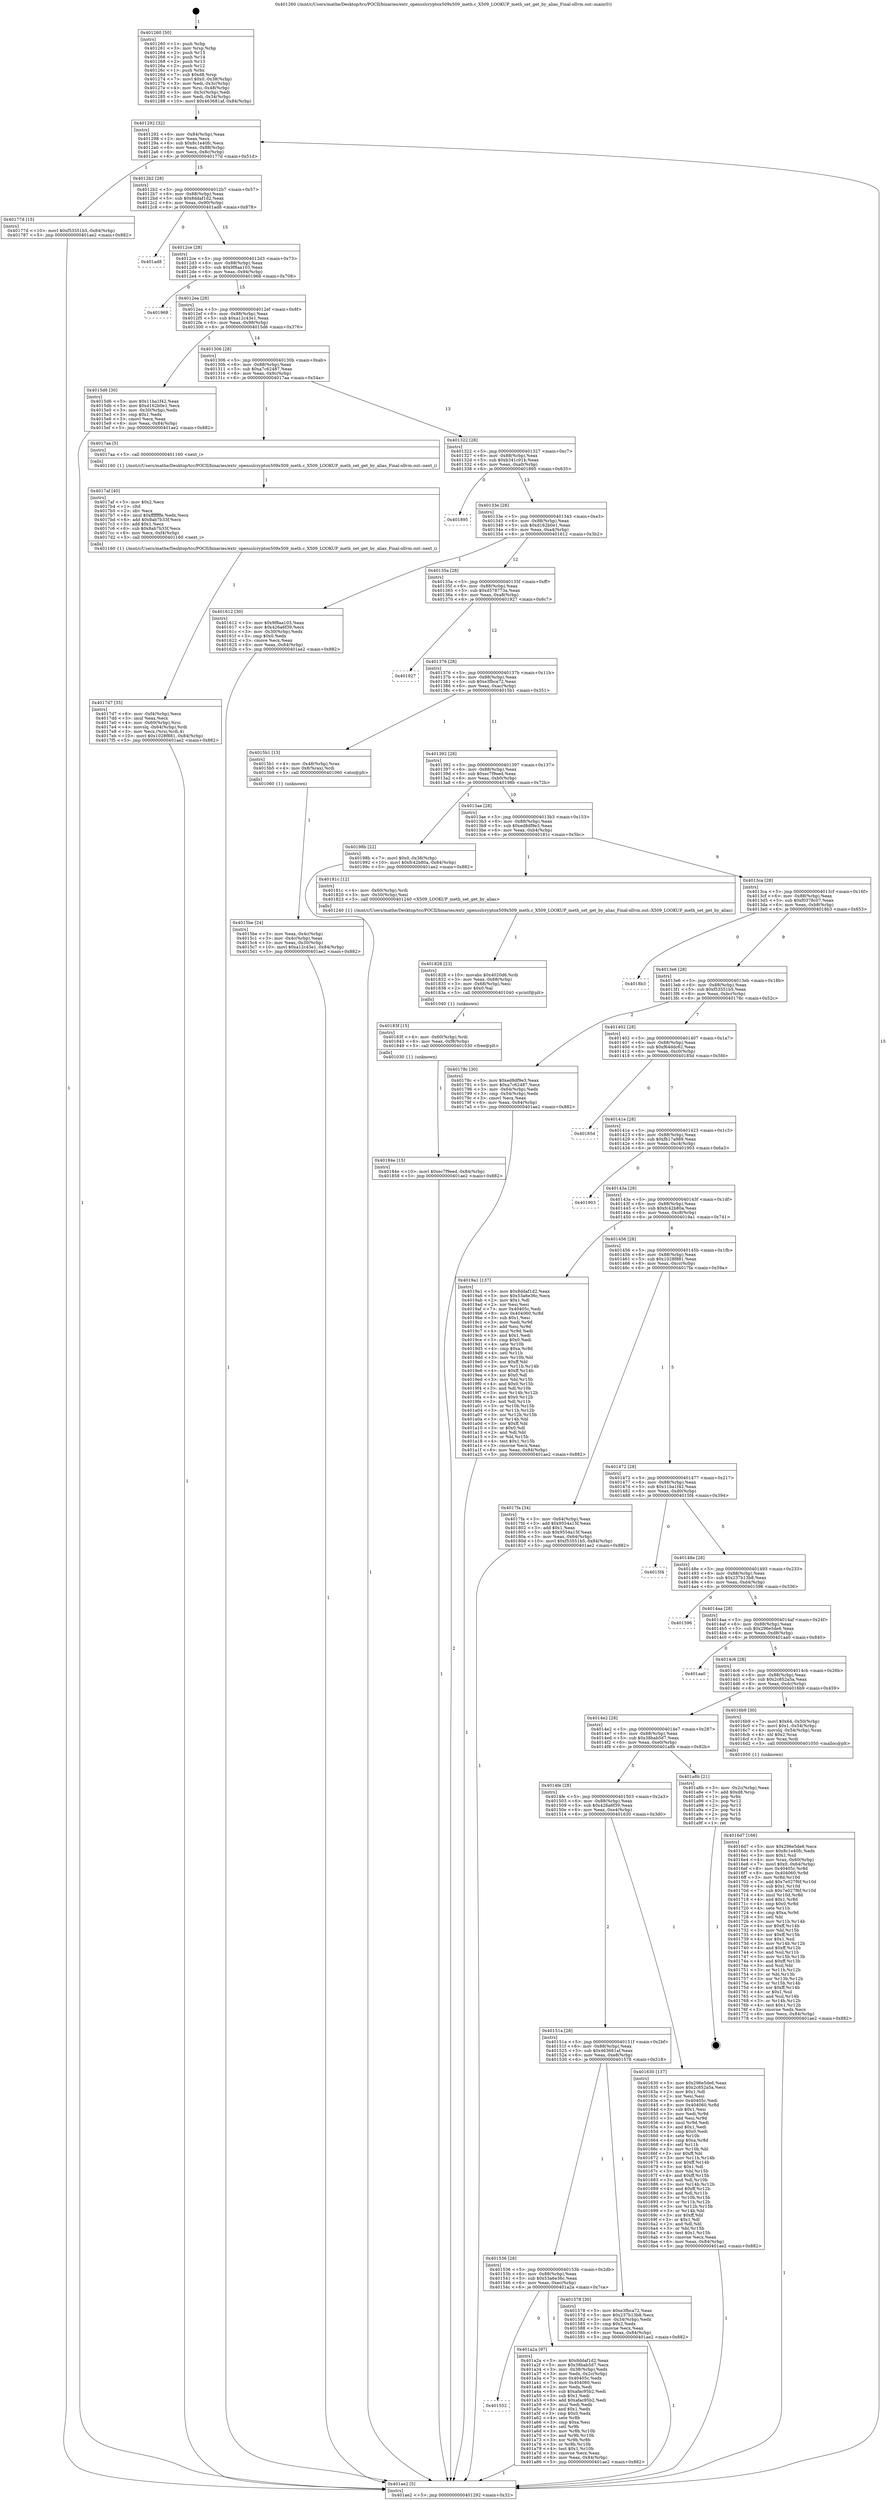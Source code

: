 digraph "0x401260" {
  label = "0x401260 (/mnt/c/Users/mathe/Desktop/tcc/POCII/binaries/extr_opensslcryptox509x509_meth.c_X509_LOOKUP_meth_set_get_by_alias_Final-ollvm.out::main(0))"
  labelloc = "t"
  node[shape=record]

  Entry [label="",width=0.3,height=0.3,shape=circle,fillcolor=black,style=filled]
  "0x401292" [label="{
     0x401292 [32]\l
     | [instrs]\l
     &nbsp;&nbsp;0x401292 \<+6\>: mov -0x84(%rbp),%eax\l
     &nbsp;&nbsp;0x401298 \<+2\>: mov %eax,%ecx\l
     &nbsp;&nbsp;0x40129a \<+6\>: sub $0x8c1e40fc,%ecx\l
     &nbsp;&nbsp;0x4012a0 \<+6\>: mov %eax,-0x88(%rbp)\l
     &nbsp;&nbsp;0x4012a6 \<+6\>: mov %ecx,-0x8c(%rbp)\l
     &nbsp;&nbsp;0x4012ac \<+6\>: je 000000000040177d \<main+0x51d\>\l
  }"]
  "0x40177d" [label="{
     0x40177d [15]\l
     | [instrs]\l
     &nbsp;&nbsp;0x40177d \<+10\>: movl $0xf53551b5,-0x84(%rbp)\l
     &nbsp;&nbsp;0x401787 \<+5\>: jmp 0000000000401ae2 \<main+0x882\>\l
  }"]
  "0x4012b2" [label="{
     0x4012b2 [28]\l
     | [instrs]\l
     &nbsp;&nbsp;0x4012b2 \<+5\>: jmp 00000000004012b7 \<main+0x57\>\l
     &nbsp;&nbsp;0x4012b7 \<+6\>: mov -0x88(%rbp),%eax\l
     &nbsp;&nbsp;0x4012bd \<+5\>: sub $0x8ddaf1d2,%eax\l
     &nbsp;&nbsp;0x4012c2 \<+6\>: mov %eax,-0x90(%rbp)\l
     &nbsp;&nbsp;0x4012c8 \<+6\>: je 0000000000401ad8 \<main+0x878\>\l
  }"]
  Exit [label="",width=0.3,height=0.3,shape=circle,fillcolor=black,style=filled,peripheries=2]
  "0x401ad8" [label="{
     0x401ad8\l
  }", style=dashed]
  "0x4012ce" [label="{
     0x4012ce [28]\l
     | [instrs]\l
     &nbsp;&nbsp;0x4012ce \<+5\>: jmp 00000000004012d3 \<main+0x73\>\l
     &nbsp;&nbsp;0x4012d3 \<+6\>: mov -0x88(%rbp),%eax\l
     &nbsp;&nbsp;0x4012d9 \<+5\>: sub $0x9f8aa103,%eax\l
     &nbsp;&nbsp;0x4012de \<+6\>: mov %eax,-0x94(%rbp)\l
     &nbsp;&nbsp;0x4012e4 \<+6\>: je 0000000000401968 \<main+0x708\>\l
  }"]
  "0x401552" [label="{
     0x401552\l
  }", style=dashed]
  "0x401968" [label="{
     0x401968\l
  }", style=dashed]
  "0x4012ea" [label="{
     0x4012ea [28]\l
     | [instrs]\l
     &nbsp;&nbsp;0x4012ea \<+5\>: jmp 00000000004012ef \<main+0x8f\>\l
     &nbsp;&nbsp;0x4012ef \<+6\>: mov -0x88(%rbp),%eax\l
     &nbsp;&nbsp;0x4012f5 \<+5\>: sub $0xa12c43e1,%eax\l
     &nbsp;&nbsp;0x4012fa \<+6\>: mov %eax,-0x98(%rbp)\l
     &nbsp;&nbsp;0x401300 \<+6\>: je 00000000004015d6 \<main+0x376\>\l
  }"]
  "0x401a2a" [label="{
     0x401a2a [97]\l
     | [instrs]\l
     &nbsp;&nbsp;0x401a2a \<+5\>: mov $0x8ddaf1d2,%eax\l
     &nbsp;&nbsp;0x401a2f \<+5\>: mov $0x38bab5d7,%ecx\l
     &nbsp;&nbsp;0x401a34 \<+3\>: mov -0x38(%rbp),%edx\l
     &nbsp;&nbsp;0x401a37 \<+3\>: mov %edx,-0x2c(%rbp)\l
     &nbsp;&nbsp;0x401a3a \<+7\>: mov 0x40405c,%edx\l
     &nbsp;&nbsp;0x401a41 \<+7\>: mov 0x404060,%esi\l
     &nbsp;&nbsp;0x401a48 \<+2\>: mov %edx,%edi\l
     &nbsp;&nbsp;0x401a4a \<+6\>: sub $0xafac95b2,%edi\l
     &nbsp;&nbsp;0x401a50 \<+3\>: sub $0x1,%edi\l
     &nbsp;&nbsp;0x401a53 \<+6\>: add $0xafac95b2,%edi\l
     &nbsp;&nbsp;0x401a59 \<+3\>: imul %edi,%edx\l
     &nbsp;&nbsp;0x401a5c \<+3\>: and $0x1,%edx\l
     &nbsp;&nbsp;0x401a5f \<+3\>: cmp $0x0,%edx\l
     &nbsp;&nbsp;0x401a62 \<+4\>: sete %r8b\l
     &nbsp;&nbsp;0x401a66 \<+3\>: cmp $0xa,%esi\l
     &nbsp;&nbsp;0x401a69 \<+4\>: setl %r9b\l
     &nbsp;&nbsp;0x401a6d \<+3\>: mov %r8b,%r10b\l
     &nbsp;&nbsp;0x401a70 \<+3\>: and %r9b,%r10b\l
     &nbsp;&nbsp;0x401a73 \<+3\>: xor %r9b,%r8b\l
     &nbsp;&nbsp;0x401a76 \<+3\>: or %r8b,%r10b\l
     &nbsp;&nbsp;0x401a79 \<+4\>: test $0x1,%r10b\l
     &nbsp;&nbsp;0x401a7d \<+3\>: cmovne %ecx,%eax\l
     &nbsp;&nbsp;0x401a80 \<+6\>: mov %eax,-0x84(%rbp)\l
     &nbsp;&nbsp;0x401a86 \<+5\>: jmp 0000000000401ae2 \<main+0x882\>\l
  }"]
  "0x4015d6" [label="{
     0x4015d6 [30]\l
     | [instrs]\l
     &nbsp;&nbsp;0x4015d6 \<+5\>: mov $0x11ba1f42,%eax\l
     &nbsp;&nbsp;0x4015db \<+5\>: mov $0xd162b0e1,%ecx\l
     &nbsp;&nbsp;0x4015e0 \<+3\>: mov -0x30(%rbp),%edx\l
     &nbsp;&nbsp;0x4015e3 \<+3\>: cmp $0x1,%edx\l
     &nbsp;&nbsp;0x4015e6 \<+3\>: cmovl %ecx,%eax\l
     &nbsp;&nbsp;0x4015e9 \<+6\>: mov %eax,-0x84(%rbp)\l
     &nbsp;&nbsp;0x4015ef \<+5\>: jmp 0000000000401ae2 \<main+0x882\>\l
  }"]
  "0x401306" [label="{
     0x401306 [28]\l
     | [instrs]\l
     &nbsp;&nbsp;0x401306 \<+5\>: jmp 000000000040130b \<main+0xab\>\l
     &nbsp;&nbsp;0x40130b \<+6\>: mov -0x88(%rbp),%eax\l
     &nbsp;&nbsp;0x401311 \<+5\>: sub $0xa7c62487,%eax\l
     &nbsp;&nbsp;0x401316 \<+6\>: mov %eax,-0x9c(%rbp)\l
     &nbsp;&nbsp;0x40131c \<+6\>: je 00000000004017aa \<main+0x54a\>\l
  }"]
  "0x40184e" [label="{
     0x40184e [15]\l
     | [instrs]\l
     &nbsp;&nbsp;0x40184e \<+10\>: movl $0xec7f9eed,-0x84(%rbp)\l
     &nbsp;&nbsp;0x401858 \<+5\>: jmp 0000000000401ae2 \<main+0x882\>\l
  }"]
  "0x4017aa" [label="{
     0x4017aa [5]\l
     | [instrs]\l
     &nbsp;&nbsp;0x4017aa \<+5\>: call 0000000000401160 \<next_i\>\l
     | [calls]\l
     &nbsp;&nbsp;0x401160 \{1\} (/mnt/c/Users/mathe/Desktop/tcc/POCII/binaries/extr_opensslcryptox509x509_meth.c_X509_LOOKUP_meth_set_get_by_alias_Final-ollvm.out::next_i)\l
  }"]
  "0x401322" [label="{
     0x401322 [28]\l
     | [instrs]\l
     &nbsp;&nbsp;0x401322 \<+5\>: jmp 0000000000401327 \<main+0xc7\>\l
     &nbsp;&nbsp;0x401327 \<+6\>: mov -0x88(%rbp),%eax\l
     &nbsp;&nbsp;0x40132d \<+5\>: sub $0xb341c91b,%eax\l
     &nbsp;&nbsp;0x401332 \<+6\>: mov %eax,-0xa0(%rbp)\l
     &nbsp;&nbsp;0x401338 \<+6\>: je 0000000000401895 \<main+0x635\>\l
  }"]
  "0x40183f" [label="{
     0x40183f [15]\l
     | [instrs]\l
     &nbsp;&nbsp;0x40183f \<+4\>: mov -0x60(%rbp),%rdi\l
     &nbsp;&nbsp;0x401843 \<+6\>: mov %eax,-0xf8(%rbp)\l
     &nbsp;&nbsp;0x401849 \<+5\>: call 0000000000401030 \<free@plt\>\l
     | [calls]\l
     &nbsp;&nbsp;0x401030 \{1\} (unknown)\l
  }"]
  "0x401895" [label="{
     0x401895\l
  }", style=dashed]
  "0x40133e" [label="{
     0x40133e [28]\l
     | [instrs]\l
     &nbsp;&nbsp;0x40133e \<+5\>: jmp 0000000000401343 \<main+0xe3\>\l
     &nbsp;&nbsp;0x401343 \<+6\>: mov -0x88(%rbp),%eax\l
     &nbsp;&nbsp;0x401349 \<+5\>: sub $0xd162b0e1,%eax\l
     &nbsp;&nbsp;0x40134e \<+6\>: mov %eax,-0xa4(%rbp)\l
     &nbsp;&nbsp;0x401354 \<+6\>: je 0000000000401612 \<main+0x3b2\>\l
  }"]
  "0x401828" [label="{
     0x401828 [23]\l
     | [instrs]\l
     &nbsp;&nbsp;0x401828 \<+10\>: movabs $0x4020d6,%rdi\l
     &nbsp;&nbsp;0x401832 \<+3\>: mov %eax,-0x68(%rbp)\l
     &nbsp;&nbsp;0x401835 \<+3\>: mov -0x68(%rbp),%esi\l
     &nbsp;&nbsp;0x401838 \<+2\>: mov $0x0,%al\l
     &nbsp;&nbsp;0x40183a \<+5\>: call 0000000000401040 \<printf@plt\>\l
     | [calls]\l
     &nbsp;&nbsp;0x401040 \{1\} (unknown)\l
  }"]
  "0x401612" [label="{
     0x401612 [30]\l
     | [instrs]\l
     &nbsp;&nbsp;0x401612 \<+5\>: mov $0x9f8aa103,%eax\l
     &nbsp;&nbsp;0x401617 \<+5\>: mov $0x426a6f39,%ecx\l
     &nbsp;&nbsp;0x40161c \<+3\>: mov -0x30(%rbp),%edx\l
     &nbsp;&nbsp;0x40161f \<+3\>: cmp $0x0,%edx\l
     &nbsp;&nbsp;0x401622 \<+3\>: cmove %ecx,%eax\l
     &nbsp;&nbsp;0x401625 \<+6\>: mov %eax,-0x84(%rbp)\l
     &nbsp;&nbsp;0x40162b \<+5\>: jmp 0000000000401ae2 \<main+0x882\>\l
  }"]
  "0x40135a" [label="{
     0x40135a [28]\l
     | [instrs]\l
     &nbsp;&nbsp;0x40135a \<+5\>: jmp 000000000040135f \<main+0xff\>\l
     &nbsp;&nbsp;0x40135f \<+6\>: mov -0x88(%rbp),%eax\l
     &nbsp;&nbsp;0x401365 \<+5\>: sub $0xd578773a,%eax\l
     &nbsp;&nbsp;0x40136a \<+6\>: mov %eax,-0xa8(%rbp)\l
     &nbsp;&nbsp;0x401370 \<+6\>: je 0000000000401927 \<main+0x6c7\>\l
  }"]
  "0x4017d7" [label="{
     0x4017d7 [35]\l
     | [instrs]\l
     &nbsp;&nbsp;0x4017d7 \<+6\>: mov -0xf4(%rbp),%ecx\l
     &nbsp;&nbsp;0x4017dd \<+3\>: imul %eax,%ecx\l
     &nbsp;&nbsp;0x4017e0 \<+4\>: mov -0x60(%rbp),%rsi\l
     &nbsp;&nbsp;0x4017e4 \<+4\>: movslq -0x64(%rbp),%rdi\l
     &nbsp;&nbsp;0x4017e8 \<+3\>: mov %ecx,(%rsi,%rdi,4)\l
     &nbsp;&nbsp;0x4017eb \<+10\>: movl $0x1028f881,-0x84(%rbp)\l
     &nbsp;&nbsp;0x4017f5 \<+5\>: jmp 0000000000401ae2 \<main+0x882\>\l
  }"]
  "0x401927" [label="{
     0x401927\l
  }", style=dashed]
  "0x401376" [label="{
     0x401376 [28]\l
     | [instrs]\l
     &nbsp;&nbsp;0x401376 \<+5\>: jmp 000000000040137b \<main+0x11b\>\l
     &nbsp;&nbsp;0x40137b \<+6\>: mov -0x88(%rbp),%eax\l
     &nbsp;&nbsp;0x401381 \<+5\>: sub $0xe3fbca72,%eax\l
     &nbsp;&nbsp;0x401386 \<+6\>: mov %eax,-0xac(%rbp)\l
     &nbsp;&nbsp;0x40138c \<+6\>: je 00000000004015b1 \<main+0x351\>\l
  }"]
  "0x4017af" [label="{
     0x4017af [40]\l
     | [instrs]\l
     &nbsp;&nbsp;0x4017af \<+5\>: mov $0x2,%ecx\l
     &nbsp;&nbsp;0x4017b4 \<+1\>: cltd\l
     &nbsp;&nbsp;0x4017b5 \<+2\>: idiv %ecx\l
     &nbsp;&nbsp;0x4017b7 \<+6\>: imul $0xfffffffe,%edx,%ecx\l
     &nbsp;&nbsp;0x4017bd \<+6\>: add $0x8ab7b33f,%ecx\l
     &nbsp;&nbsp;0x4017c3 \<+3\>: add $0x1,%ecx\l
     &nbsp;&nbsp;0x4017c6 \<+6\>: sub $0x8ab7b33f,%ecx\l
     &nbsp;&nbsp;0x4017cc \<+6\>: mov %ecx,-0xf4(%rbp)\l
     &nbsp;&nbsp;0x4017d2 \<+5\>: call 0000000000401160 \<next_i\>\l
     | [calls]\l
     &nbsp;&nbsp;0x401160 \{1\} (/mnt/c/Users/mathe/Desktop/tcc/POCII/binaries/extr_opensslcryptox509x509_meth.c_X509_LOOKUP_meth_set_get_by_alias_Final-ollvm.out::next_i)\l
  }"]
  "0x4015b1" [label="{
     0x4015b1 [13]\l
     | [instrs]\l
     &nbsp;&nbsp;0x4015b1 \<+4\>: mov -0x48(%rbp),%rax\l
     &nbsp;&nbsp;0x4015b5 \<+4\>: mov 0x8(%rax),%rdi\l
     &nbsp;&nbsp;0x4015b9 \<+5\>: call 0000000000401060 \<atoi@plt\>\l
     | [calls]\l
     &nbsp;&nbsp;0x401060 \{1\} (unknown)\l
  }"]
  "0x401392" [label="{
     0x401392 [28]\l
     | [instrs]\l
     &nbsp;&nbsp;0x401392 \<+5\>: jmp 0000000000401397 \<main+0x137\>\l
     &nbsp;&nbsp;0x401397 \<+6\>: mov -0x88(%rbp),%eax\l
     &nbsp;&nbsp;0x40139d \<+5\>: sub $0xec7f9eed,%eax\l
     &nbsp;&nbsp;0x4013a2 \<+6\>: mov %eax,-0xb0(%rbp)\l
     &nbsp;&nbsp;0x4013a8 \<+6\>: je 000000000040198b \<main+0x72b\>\l
  }"]
  "0x4016d7" [label="{
     0x4016d7 [166]\l
     | [instrs]\l
     &nbsp;&nbsp;0x4016d7 \<+5\>: mov $0x296e5de6,%ecx\l
     &nbsp;&nbsp;0x4016dc \<+5\>: mov $0x8c1e40fc,%edx\l
     &nbsp;&nbsp;0x4016e1 \<+3\>: mov $0x1,%sil\l
     &nbsp;&nbsp;0x4016e4 \<+4\>: mov %rax,-0x60(%rbp)\l
     &nbsp;&nbsp;0x4016e8 \<+7\>: movl $0x0,-0x64(%rbp)\l
     &nbsp;&nbsp;0x4016ef \<+8\>: mov 0x40405c,%r8d\l
     &nbsp;&nbsp;0x4016f7 \<+8\>: mov 0x404060,%r9d\l
     &nbsp;&nbsp;0x4016ff \<+3\>: mov %r8d,%r10d\l
     &nbsp;&nbsp;0x401702 \<+7\>: add $0x7e027f6f,%r10d\l
     &nbsp;&nbsp;0x401709 \<+4\>: sub $0x1,%r10d\l
     &nbsp;&nbsp;0x40170d \<+7\>: sub $0x7e027f6f,%r10d\l
     &nbsp;&nbsp;0x401714 \<+4\>: imul %r10d,%r8d\l
     &nbsp;&nbsp;0x401718 \<+4\>: and $0x1,%r8d\l
     &nbsp;&nbsp;0x40171c \<+4\>: cmp $0x0,%r8d\l
     &nbsp;&nbsp;0x401720 \<+4\>: sete %r11b\l
     &nbsp;&nbsp;0x401724 \<+4\>: cmp $0xa,%r9d\l
     &nbsp;&nbsp;0x401728 \<+3\>: setl %bl\l
     &nbsp;&nbsp;0x40172b \<+3\>: mov %r11b,%r14b\l
     &nbsp;&nbsp;0x40172e \<+4\>: xor $0xff,%r14b\l
     &nbsp;&nbsp;0x401732 \<+3\>: mov %bl,%r15b\l
     &nbsp;&nbsp;0x401735 \<+4\>: xor $0xff,%r15b\l
     &nbsp;&nbsp;0x401739 \<+4\>: xor $0x1,%sil\l
     &nbsp;&nbsp;0x40173d \<+3\>: mov %r14b,%r12b\l
     &nbsp;&nbsp;0x401740 \<+4\>: and $0xff,%r12b\l
     &nbsp;&nbsp;0x401744 \<+3\>: and %sil,%r11b\l
     &nbsp;&nbsp;0x401747 \<+3\>: mov %r15b,%r13b\l
     &nbsp;&nbsp;0x40174a \<+4\>: and $0xff,%r13b\l
     &nbsp;&nbsp;0x40174e \<+3\>: and %sil,%bl\l
     &nbsp;&nbsp;0x401751 \<+3\>: or %r11b,%r12b\l
     &nbsp;&nbsp;0x401754 \<+3\>: or %bl,%r13b\l
     &nbsp;&nbsp;0x401757 \<+3\>: xor %r13b,%r12b\l
     &nbsp;&nbsp;0x40175a \<+3\>: or %r15b,%r14b\l
     &nbsp;&nbsp;0x40175d \<+4\>: xor $0xff,%r14b\l
     &nbsp;&nbsp;0x401761 \<+4\>: or $0x1,%sil\l
     &nbsp;&nbsp;0x401765 \<+3\>: and %sil,%r14b\l
     &nbsp;&nbsp;0x401768 \<+3\>: or %r14b,%r12b\l
     &nbsp;&nbsp;0x40176b \<+4\>: test $0x1,%r12b\l
     &nbsp;&nbsp;0x40176f \<+3\>: cmovne %edx,%ecx\l
     &nbsp;&nbsp;0x401772 \<+6\>: mov %ecx,-0x84(%rbp)\l
     &nbsp;&nbsp;0x401778 \<+5\>: jmp 0000000000401ae2 \<main+0x882\>\l
  }"]
  "0x40198b" [label="{
     0x40198b [22]\l
     | [instrs]\l
     &nbsp;&nbsp;0x40198b \<+7\>: movl $0x0,-0x38(%rbp)\l
     &nbsp;&nbsp;0x401992 \<+10\>: movl $0xfc42b80a,-0x84(%rbp)\l
     &nbsp;&nbsp;0x40199c \<+5\>: jmp 0000000000401ae2 \<main+0x882\>\l
  }"]
  "0x4013ae" [label="{
     0x4013ae [28]\l
     | [instrs]\l
     &nbsp;&nbsp;0x4013ae \<+5\>: jmp 00000000004013b3 \<main+0x153\>\l
     &nbsp;&nbsp;0x4013b3 \<+6\>: mov -0x88(%rbp),%eax\l
     &nbsp;&nbsp;0x4013b9 \<+5\>: sub $0xed8df9e3,%eax\l
     &nbsp;&nbsp;0x4013be \<+6\>: mov %eax,-0xb4(%rbp)\l
     &nbsp;&nbsp;0x4013c4 \<+6\>: je 000000000040181c \<main+0x5bc\>\l
  }"]
  "0x4015be" [label="{
     0x4015be [24]\l
     | [instrs]\l
     &nbsp;&nbsp;0x4015be \<+3\>: mov %eax,-0x4c(%rbp)\l
     &nbsp;&nbsp;0x4015c1 \<+3\>: mov -0x4c(%rbp),%eax\l
     &nbsp;&nbsp;0x4015c4 \<+3\>: mov %eax,-0x30(%rbp)\l
     &nbsp;&nbsp;0x4015c7 \<+10\>: movl $0xa12c43e1,-0x84(%rbp)\l
     &nbsp;&nbsp;0x4015d1 \<+5\>: jmp 0000000000401ae2 \<main+0x882\>\l
  }"]
  "0x40181c" [label="{
     0x40181c [12]\l
     | [instrs]\l
     &nbsp;&nbsp;0x40181c \<+4\>: mov -0x60(%rbp),%rdi\l
     &nbsp;&nbsp;0x401820 \<+3\>: mov -0x50(%rbp),%esi\l
     &nbsp;&nbsp;0x401823 \<+5\>: call 0000000000401240 \<X509_LOOKUP_meth_set_get_by_alias\>\l
     | [calls]\l
     &nbsp;&nbsp;0x401240 \{1\} (/mnt/c/Users/mathe/Desktop/tcc/POCII/binaries/extr_opensslcryptox509x509_meth.c_X509_LOOKUP_meth_set_get_by_alias_Final-ollvm.out::X509_LOOKUP_meth_set_get_by_alias)\l
  }"]
  "0x4013ca" [label="{
     0x4013ca [28]\l
     | [instrs]\l
     &nbsp;&nbsp;0x4013ca \<+5\>: jmp 00000000004013cf \<main+0x16f\>\l
     &nbsp;&nbsp;0x4013cf \<+6\>: mov -0x88(%rbp),%eax\l
     &nbsp;&nbsp;0x4013d5 \<+5\>: sub $0xf0378c07,%eax\l
     &nbsp;&nbsp;0x4013da \<+6\>: mov %eax,-0xb8(%rbp)\l
     &nbsp;&nbsp;0x4013e0 \<+6\>: je 00000000004018b3 \<main+0x653\>\l
  }"]
  "0x401260" [label="{
     0x401260 [50]\l
     | [instrs]\l
     &nbsp;&nbsp;0x401260 \<+1\>: push %rbp\l
     &nbsp;&nbsp;0x401261 \<+3\>: mov %rsp,%rbp\l
     &nbsp;&nbsp;0x401264 \<+2\>: push %r15\l
     &nbsp;&nbsp;0x401266 \<+2\>: push %r14\l
     &nbsp;&nbsp;0x401268 \<+2\>: push %r13\l
     &nbsp;&nbsp;0x40126a \<+2\>: push %r12\l
     &nbsp;&nbsp;0x40126c \<+1\>: push %rbx\l
     &nbsp;&nbsp;0x40126d \<+7\>: sub $0xd8,%rsp\l
     &nbsp;&nbsp;0x401274 \<+7\>: movl $0x0,-0x38(%rbp)\l
     &nbsp;&nbsp;0x40127b \<+3\>: mov %edi,-0x3c(%rbp)\l
     &nbsp;&nbsp;0x40127e \<+4\>: mov %rsi,-0x48(%rbp)\l
     &nbsp;&nbsp;0x401282 \<+3\>: mov -0x3c(%rbp),%edi\l
     &nbsp;&nbsp;0x401285 \<+3\>: mov %edi,-0x34(%rbp)\l
     &nbsp;&nbsp;0x401288 \<+10\>: movl $0x463681af,-0x84(%rbp)\l
  }"]
  "0x4018b3" [label="{
     0x4018b3\l
  }", style=dashed]
  "0x4013e6" [label="{
     0x4013e6 [28]\l
     | [instrs]\l
     &nbsp;&nbsp;0x4013e6 \<+5\>: jmp 00000000004013eb \<main+0x18b\>\l
     &nbsp;&nbsp;0x4013eb \<+6\>: mov -0x88(%rbp),%eax\l
     &nbsp;&nbsp;0x4013f1 \<+5\>: sub $0xf53551b5,%eax\l
     &nbsp;&nbsp;0x4013f6 \<+6\>: mov %eax,-0xbc(%rbp)\l
     &nbsp;&nbsp;0x4013fc \<+6\>: je 000000000040178c \<main+0x52c\>\l
  }"]
  "0x401ae2" [label="{
     0x401ae2 [5]\l
     | [instrs]\l
     &nbsp;&nbsp;0x401ae2 \<+5\>: jmp 0000000000401292 \<main+0x32\>\l
  }"]
  "0x40178c" [label="{
     0x40178c [30]\l
     | [instrs]\l
     &nbsp;&nbsp;0x40178c \<+5\>: mov $0xed8df9e3,%eax\l
     &nbsp;&nbsp;0x401791 \<+5\>: mov $0xa7c62487,%ecx\l
     &nbsp;&nbsp;0x401796 \<+3\>: mov -0x64(%rbp),%edx\l
     &nbsp;&nbsp;0x401799 \<+3\>: cmp -0x54(%rbp),%edx\l
     &nbsp;&nbsp;0x40179c \<+3\>: cmovl %ecx,%eax\l
     &nbsp;&nbsp;0x40179f \<+6\>: mov %eax,-0x84(%rbp)\l
     &nbsp;&nbsp;0x4017a5 \<+5\>: jmp 0000000000401ae2 \<main+0x882\>\l
  }"]
  "0x401402" [label="{
     0x401402 [28]\l
     | [instrs]\l
     &nbsp;&nbsp;0x401402 \<+5\>: jmp 0000000000401407 \<main+0x1a7\>\l
     &nbsp;&nbsp;0x401407 \<+6\>: mov -0x88(%rbp),%eax\l
     &nbsp;&nbsp;0x40140d \<+5\>: sub $0xf64ddc62,%eax\l
     &nbsp;&nbsp;0x401412 \<+6\>: mov %eax,-0xc0(%rbp)\l
     &nbsp;&nbsp;0x401418 \<+6\>: je 000000000040185d \<main+0x5fd\>\l
  }"]
  "0x401536" [label="{
     0x401536 [28]\l
     | [instrs]\l
     &nbsp;&nbsp;0x401536 \<+5\>: jmp 000000000040153b \<main+0x2db\>\l
     &nbsp;&nbsp;0x40153b \<+6\>: mov -0x88(%rbp),%eax\l
     &nbsp;&nbsp;0x401541 \<+5\>: sub $0x53a6e36c,%eax\l
     &nbsp;&nbsp;0x401546 \<+6\>: mov %eax,-0xec(%rbp)\l
     &nbsp;&nbsp;0x40154c \<+6\>: je 0000000000401a2a \<main+0x7ca\>\l
  }"]
  "0x40185d" [label="{
     0x40185d\l
  }", style=dashed]
  "0x40141e" [label="{
     0x40141e [28]\l
     | [instrs]\l
     &nbsp;&nbsp;0x40141e \<+5\>: jmp 0000000000401423 \<main+0x1c3\>\l
     &nbsp;&nbsp;0x401423 \<+6\>: mov -0x88(%rbp),%eax\l
     &nbsp;&nbsp;0x401429 \<+5\>: sub $0xfb17a989,%eax\l
     &nbsp;&nbsp;0x40142e \<+6\>: mov %eax,-0xc4(%rbp)\l
     &nbsp;&nbsp;0x401434 \<+6\>: je 0000000000401903 \<main+0x6a3\>\l
  }"]
  "0x401578" [label="{
     0x401578 [30]\l
     | [instrs]\l
     &nbsp;&nbsp;0x401578 \<+5\>: mov $0xe3fbca72,%eax\l
     &nbsp;&nbsp;0x40157d \<+5\>: mov $0x237b13b8,%ecx\l
     &nbsp;&nbsp;0x401582 \<+3\>: mov -0x34(%rbp),%edx\l
     &nbsp;&nbsp;0x401585 \<+3\>: cmp $0x2,%edx\l
     &nbsp;&nbsp;0x401588 \<+3\>: cmovne %ecx,%eax\l
     &nbsp;&nbsp;0x40158b \<+6\>: mov %eax,-0x84(%rbp)\l
     &nbsp;&nbsp;0x401591 \<+5\>: jmp 0000000000401ae2 \<main+0x882\>\l
  }"]
  "0x401903" [label="{
     0x401903\l
  }", style=dashed]
  "0x40143a" [label="{
     0x40143a [28]\l
     | [instrs]\l
     &nbsp;&nbsp;0x40143a \<+5\>: jmp 000000000040143f \<main+0x1df\>\l
     &nbsp;&nbsp;0x40143f \<+6\>: mov -0x88(%rbp),%eax\l
     &nbsp;&nbsp;0x401445 \<+5\>: sub $0xfc42b80a,%eax\l
     &nbsp;&nbsp;0x40144a \<+6\>: mov %eax,-0xc8(%rbp)\l
     &nbsp;&nbsp;0x401450 \<+6\>: je 00000000004019a1 \<main+0x741\>\l
  }"]
  "0x40151a" [label="{
     0x40151a [28]\l
     | [instrs]\l
     &nbsp;&nbsp;0x40151a \<+5\>: jmp 000000000040151f \<main+0x2bf\>\l
     &nbsp;&nbsp;0x40151f \<+6\>: mov -0x88(%rbp),%eax\l
     &nbsp;&nbsp;0x401525 \<+5\>: sub $0x463681af,%eax\l
     &nbsp;&nbsp;0x40152a \<+6\>: mov %eax,-0xe8(%rbp)\l
     &nbsp;&nbsp;0x401530 \<+6\>: je 0000000000401578 \<main+0x318\>\l
  }"]
  "0x4019a1" [label="{
     0x4019a1 [137]\l
     | [instrs]\l
     &nbsp;&nbsp;0x4019a1 \<+5\>: mov $0x8ddaf1d2,%eax\l
     &nbsp;&nbsp;0x4019a6 \<+5\>: mov $0x53a6e36c,%ecx\l
     &nbsp;&nbsp;0x4019ab \<+2\>: mov $0x1,%dl\l
     &nbsp;&nbsp;0x4019ad \<+2\>: xor %esi,%esi\l
     &nbsp;&nbsp;0x4019af \<+7\>: mov 0x40405c,%edi\l
     &nbsp;&nbsp;0x4019b6 \<+8\>: mov 0x404060,%r8d\l
     &nbsp;&nbsp;0x4019be \<+3\>: sub $0x1,%esi\l
     &nbsp;&nbsp;0x4019c1 \<+3\>: mov %edi,%r9d\l
     &nbsp;&nbsp;0x4019c4 \<+3\>: add %esi,%r9d\l
     &nbsp;&nbsp;0x4019c7 \<+4\>: imul %r9d,%edi\l
     &nbsp;&nbsp;0x4019cb \<+3\>: and $0x1,%edi\l
     &nbsp;&nbsp;0x4019ce \<+3\>: cmp $0x0,%edi\l
     &nbsp;&nbsp;0x4019d1 \<+4\>: sete %r10b\l
     &nbsp;&nbsp;0x4019d5 \<+4\>: cmp $0xa,%r8d\l
     &nbsp;&nbsp;0x4019d9 \<+4\>: setl %r11b\l
     &nbsp;&nbsp;0x4019dd \<+3\>: mov %r10b,%bl\l
     &nbsp;&nbsp;0x4019e0 \<+3\>: xor $0xff,%bl\l
     &nbsp;&nbsp;0x4019e3 \<+3\>: mov %r11b,%r14b\l
     &nbsp;&nbsp;0x4019e6 \<+4\>: xor $0xff,%r14b\l
     &nbsp;&nbsp;0x4019ea \<+3\>: xor $0x0,%dl\l
     &nbsp;&nbsp;0x4019ed \<+3\>: mov %bl,%r15b\l
     &nbsp;&nbsp;0x4019f0 \<+4\>: and $0x0,%r15b\l
     &nbsp;&nbsp;0x4019f4 \<+3\>: and %dl,%r10b\l
     &nbsp;&nbsp;0x4019f7 \<+3\>: mov %r14b,%r12b\l
     &nbsp;&nbsp;0x4019fa \<+4\>: and $0x0,%r12b\l
     &nbsp;&nbsp;0x4019fe \<+3\>: and %dl,%r11b\l
     &nbsp;&nbsp;0x401a01 \<+3\>: or %r10b,%r15b\l
     &nbsp;&nbsp;0x401a04 \<+3\>: or %r11b,%r12b\l
     &nbsp;&nbsp;0x401a07 \<+3\>: xor %r12b,%r15b\l
     &nbsp;&nbsp;0x401a0a \<+3\>: or %r14b,%bl\l
     &nbsp;&nbsp;0x401a0d \<+3\>: xor $0xff,%bl\l
     &nbsp;&nbsp;0x401a10 \<+3\>: or $0x0,%dl\l
     &nbsp;&nbsp;0x401a13 \<+2\>: and %dl,%bl\l
     &nbsp;&nbsp;0x401a15 \<+3\>: or %bl,%r15b\l
     &nbsp;&nbsp;0x401a18 \<+4\>: test $0x1,%r15b\l
     &nbsp;&nbsp;0x401a1c \<+3\>: cmovne %ecx,%eax\l
     &nbsp;&nbsp;0x401a1f \<+6\>: mov %eax,-0x84(%rbp)\l
     &nbsp;&nbsp;0x401a25 \<+5\>: jmp 0000000000401ae2 \<main+0x882\>\l
  }"]
  "0x401456" [label="{
     0x401456 [28]\l
     | [instrs]\l
     &nbsp;&nbsp;0x401456 \<+5\>: jmp 000000000040145b \<main+0x1fb\>\l
     &nbsp;&nbsp;0x40145b \<+6\>: mov -0x88(%rbp),%eax\l
     &nbsp;&nbsp;0x401461 \<+5\>: sub $0x1028f881,%eax\l
     &nbsp;&nbsp;0x401466 \<+6\>: mov %eax,-0xcc(%rbp)\l
     &nbsp;&nbsp;0x40146c \<+6\>: je 00000000004017fa \<main+0x59a\>\l
  }"]
  "0x401630" [label="{
     0x401630 [137]\l
     | [instrs]\l
     &nbsp;&nbsp;0x401630 \<+5\>: mov $0x296e5de6,%eax\l
     &nbsp;&nbsp;0x401635 \<+5\>: mov $0x2c852a5a,%ecx\l
     &nbsp;&nbsp;0x40163a \<+2\>: mov $0x1,%dl\l
     &nbsp;&nbsp;0x40163c \<+2\>: xor %esi,%esi\l
     &nbsp;&nbsp;0x40163e \<+7\>: mov 0x40405c,%edi\l
     &nbsp;&nbsp;0x401645 \<+8\>: mov 0x404060,%r8d\l
     &nbsp;&nbsp;0x40164d \<+3\>: sub $0x1,%esi\l
     &nbsp;&nbsp;0x401650 \<+3\>: mov %edi,%r9d\l
     &nbsp;&nbsp;0x401653 \<+3\>: add %esi,%r9d\l
     &nbsp;&nbsp;0x401656 \<+4\>: imul %r9d,%edi\l
     &nbsp;&nbsp;0x40165a \<+3\>: and $0x1,%edi\l
     &nbsp;&nbsp;0x40165d \<+3\>: cmp $0x0,%edi\l
     &nbsp;&nbsp;0x401660 \<+4\>: sete %r10b\l
     &nbsp;&nbsp;0x401664 \<+4\>: cmp $0xa,%r8d\l
     &nbsp;&nbsp;0x401668 \<+4\>: setl %r11b\l
     &nbsp;&nbsp;0x40166c \<+3\>: mov %r10b,%bl\l
     &nbsp;&nbsp;0x40166f \<+3\>: xor $0xff,%bl\l
     &nbsp;&nbsp;0x401672 \<+3\>: mov %r11b,%r14b\l
     &nbsp;&nbsp;0x401675 \<+4\>: xor $0xff,%r14b\l
     &nbsp;&nbsp;0x401679 \<+3\>: xor $0x1,%dl\l
     &nbsp;&nbsp;0x40167c \<+3\>: mov %bl,%r15b\l
     &nbsp;&nbsp;0x40167f \<+4\>: and $0xff,%r15b\l
     &nbsp;&nbsp;0x401683 \<+3\>: and %dl,%r10b\l
     &nbsp;&nbsp;0x401686 \<+3\>: mov %r14b,%r12b\l
     &nbsp;&nbsp;0x401689 \<+4\>: and $0xff,%r12b\l
     &nbsp;&nbsp;0x40168d \<+3\>: and %dl,%r11b\l
     &nbsp;&nbsp;0x401690 \<+3\>: or %r10b,%r15b\l
     &nbsp;&nbsp;0x401693 \<+3\>: or %r11b,%r12b\l
     &nbsp;&nbsp;0x401696 \<+3\>: xor %r12b,%r15b\l
     &nbsp;&nbsp;0x401699 \<+3\>: or %r14b,%bl\l
     &nbsp;&nbsp;0x40169c \<+3\>: xor $0xff,%bl\l
     &nbsp;&nbsp;0x40169f \<+3\>: or $0x1,%dl\l
     &nbsp;&nbsp;0x4016a2 \<+2\>: and %dl,%bl\l
     &nbsp;&nbsp;0x4016a4 \<+3\>: or %bl,%r15b\l
     &nbsp;&nbsp;0x4016a7 \<+4\>: test $0x1,%r15b\l
     &nbsp;&nbsp;0x4016ab \<+3\>: cmovne %ecx,%eax\l
     &nbsp;&nbsp;0x4016ae \<+6\>: mov %eax,-0x84(%rbp)\l
     &nbsp;&nbsp;0x4016b4 \<+5\>: jmp 0000000000401ae2 \<main+0x882\>\l
  }"]
  "0x4017fa" [label="{
     0x4017fa [34]\l
     | [instrs]\l
     &nbsp;&nbsp;0x4017fa \<+3\>: mov -0x64(%rbp),%eax\l
     &nbsp;&nbsp;0x4017fd \<+5\>: add $0x9554a15f,%eax\l
     &nbsp;&nbsp;0x401802 \<+3\>: add $0x1,%eax\l
     &nbsp;&nbsp;0x401805 \<+5\>: sub $0x9554a15f,%eax\l
     &nbsp;&nbsp;0x40180a \<+3\>: mov %eax,-0x64(%rbp)\l
     &nbsp;&nbsp;0x40180d \<+10\>: movl $0xf53551b5,-0x84(%rbp)\l
     &nbsp;&nbsp;0x401817 \<+5\>: jmp 0000000000401ae2 \<main+0x882\>\l
  }"]
  "0x401472" [label="{
     0x401472 [28]\l
     | [instrs]\l
     &nbsp;&nbsp;0x401472 \<+5\>: jmp 0000000000401477 \<main+0x217\>\l
     &nbsp;&nbsp;0x401477 \<+6\>: mov -0x88(%rbp),%eax\l
     &nbsp;&nbsp;0x40147d \<+5\>: sub $0x11ba1f42,%eax\l
     &nbsp;&nbsp;0x401482 \<+6\>: mov %eax,-0xd0(%rbp)\l
     &nbsp;&nbsp;0x401488 \<+6\>: je 00000000004015f4 \<main+0x394\>\l
  }"]
  "0x4014fe" [label="{
     0x4014fe [28]\l
     | [instrs]\l
     &nbsp;&nbsp;0x4014fe \<+5\>: jmp 0000000000401503 \<main+0x2a3\>\l
     &nbsp;&nbsp;0x401503 \<+6\>: mov -0x88(%rbp),%eax\l
     &nbsp;&nbsp;0x401509 \<+5\>: sub $0x426a6f39,%eax\l
     &nbsp;&nbsp;0x40150e \<+6\>: mov %eax,-0xe4(%rbp)\l
     &nbsp;&nbsp;0x401514 \<+6\>: je 0000000000401630 \<main+0x3d0\>\l
  }"]
  "0x4015f4" [label="{
     0x4015f4\l
  }", style=dashed]
  "0x40148e" [label="{
     0x40148e [28]\l
     | [instrs]\l
     &nbsp;&nbsp;0x40148e \<+5\>: jmp 0000000000401493 \<main+0x233\>\l
     &nbsp;&nbsp;0x401493 \<+6\>: mov -0x88(%rbp),%eax\l
     &nbsp;&nbsp;0x401499 \<+5\>: sub $0x237b13b8,%eax\l
     &nbsp;&nbsp;0x40149e \<+6\>: mov %eax,-0xd4(%rbp)\l
     &nbsp;&nbsp;0x4014a4 \<+6\>: je 0000000000401596 \<main+0x336\>\l
  }"]
  "0x401a8b" [label="{
     0x401a8b [21]\l
     | [instrs]\l
     &nbsp;&nbsp;0x401a8b \<+3\>: mov -0x2c(%rbp),%eax\l
     &nbsp;&nbsp;0x401a8e \<+7\>: add $0xd8,%rsp\l
     &nbsp;&nbsp;0x401a95 \<+1\>: pop %rbx\l
     &nbsp;&nbsp;0x401a96 \<+2\>: pop %r12\l
     &nbsp;&nbsp;0x401a98 \<+2\>: pop %r13\l
     &nbsp;&nbsp;0x401a9a \<+2\>: pop %r14\l
     &nbsp;&nbsp;0x401a9c \<+2\>: pop %r15\l
     &nbsp;&nbsp;0x401a9e \<+1\>: pop %rbp\l
     &nbsp;&nbsp;0x401a9f \<+1\>: ret\l
  }"]
  "0x401596" [label="{
     0x401596\l
  }", style=dashed]
  "0x4014aa" [label="{
     0x4014aa [28]\l
     | [instrs]\l
     &nbsp;&nbsp;0x4014aa \<+5\>: jmp 00000000004014af \<main+0x24f\>\l
     &nbsp;&nbsp;0x4014af \<+6\>: mov -0x88(%rbp),%eax\l
     &nbsp;&nbsp;0x4014b5 \<+5\>: sub $0x296e5de6,%eax\l
     &nbsp;&nbsp;0x4014ba \<+6\>: mov %eax,-0xd8(%rbp)\l
     &nbsp;&nbsp;0x4014c0 \<+6\>: je 0000000000401aa0 \<main+0x840\>\l
  }"]
  "0x4014e2" [label="{
     0x4014e2 [28]\l
     | [instrs]\l
     &nbsp;&nbsp;0x4014e2 \<+5\>: jmp 00000000004014e7 \<main+0x287\>\l
     &nbsp;&nbsp;0x4014e7 \<+6\>: mov -0x88(%rbp),%eax\l
     &nbsp;&nbsp;0x4014ed \<+5\>: sub $0x38bab5d7,%eax\l
     &nbsp;&nbsp;0x4014f2 \<+6\>: mov %eax,-0xe0(%rbp)\l
     &nbsp;&nbsp;0x4014f8 \<+6\>: je 0000000000401a8b \<main+0x82b\>\l
  }"]
  "0x401aa0" [label="{
     0x401aa0\l
  }", style=dashed]
  "0x4014c6" [label="{
     0x4014c6 [28]\l
     | [instrs]\l
     &nbsp;&nbsp;0x4014c6 \<+5\>: jmp 00000000004014cb \<main+0x26b\>\l
     &nbsp;&nbsp;0x4014cb \<+6\>: mov -0x88(%rbp),%eax\l
     &nbsp;&nbsp;0x4014d1 \<+5\>: sub $0x2c852a5a,%eax\l
     &nbsp;&nbsp;0x4014d6 \<+6\>: mov %eax,-0xdc(%rbp)\l
     &nbsp;&nbsp;0x4014dc \<+6\>: je 00000000004016b9 \<main+0x459\>\l
  }"]
  "0x4016b9" [label="{
     0x4016b9 [30]\l
     | [instrs]\l
     &nbsp;&nbsp;0x4016b9 \<+7\>: movl $0x64,-0x50(%rbp)\l
     &nbsp;&nbsp;0x4016c0 \<+7\>: movl $0x1,-0x54(%rbp)\l
     &nbsp;&nbsp;0x4016c7 \<+4\>: movslq -0x54(%rbp),%rax\l
     &nbsp;&nbsp;0x4016cb \<+4\>: shl $0x2,%rax\l
     &nbsp;&nbsp;0x4016cf \<+3\>: mov %rax,%rdi\l
     &nbsp;&nbsp;0x4016d2 \<+5\>: call 0000000000401050 \<malloc@plt\>\l
     | [calls]\l
     &nbsp;&nbsp;0x401050 \{1\} (unknown)\l
  }"]
  Entry -> "0x401260" [label=" 1"]
  "0x401292" -> "0x40177d" [label=" 1"]
  "0x401292" -> "0x4012b2" [label=" 15"]
  "0x401a8b" -> Exit [label=" 1"]
  "0x4012b2" -> "0x401ad8" [label=" 0"]
  "0x4012b2" -> "0x4012ce" [label=" 15"]
  "0x401a2a" -> "0x401ae2" [label=" 1"]
  "0x4012ce" -> "0x401968" [label=" 0"]
  "0x4012ce" -> "0x4012ea" [label=" 15"]
  "0x401536" -> "0x401552" [label=" 0"]
  "0x4012ea" -> "0x4015d6" [label=" 1"]
  "0x4012ea" -> "0x401306" [label=" 14"]
  "0x401536" -> "0x401a2a" [label=" 1"]
  "0x401306" -> "0x4017aa" [label=" 1"]
  "0x401306" -> "0x401322" [label=" 13"]
  "0x4019a1" -> "0x401ae2" [label=" 1"]
  "0x401322" -> "0x401895" [label=" 0"]
  "0x401322" -> "0x40133e" [label=" 13"]
  "0x40198b" -> "0x401ae2" [label=" 1"]
  "0x40133e" -> "0x401612" [label=" 1"]
  "0x40133e" -> "0x40135a" [label=" 12"]
  "0x40184e" -> "0x401ae2" [label=" 1"]
  "0x40135a" -> "0x401927" [label=" 0"]
  "0x40135a" -> "0x401376" [label=" 12"]
  "0x40183f" -> "0x40184e" [label=" 1"]
  "0x401376" -> "0x4015b1" [label=" 1"]
  "0x401376" -> "0x401392" [label=" 11"]
  "0x401828" -> "0x40183f" [label=" 1"]
  "0x401392" -> "0x40198b" [label=" 1"]
  "0x401392" -> "0x4013ae" [label=" 10"]
  "0x40181c" -> "0x401828" [label=" 1"]
  "0x4013ae" -> "0x40181c" [label=" 1"]
  "0x4013ae" -> "0x4013ca" [label=" 9"]
  "0x4017fa" -> "0x401ae2" [label=" 1"]
  "0x4013ca" -> "0x4018b3" [label=" 0"]
  "0x4013ca" -> "0x4013e6" [label=" 9"]
  "0x4017d7" -> "0x401ae2" [label=" 1"]
  "0x4013e6" -> "0x40178c" [label=" 2"]
  "0x4013e6" -> "0x401402" [label=" 7"]
  "0x4017af" -> "0x4017d7" [label=" 1"]
  "0x401402" -> "0x40185d" [label=" 0"]
  "0x401402" -> "0x40141e" [label=" 7"]
  "0x4017aa" -> "0x4017af" [label=" 1"]
  "0x40141e" -> "0x401903" [label=" 0"]
  "0x40141e" -> "0x40143a" [label=" 7"]
  "0x40178c" -> "0x401ae2" [label=" 2"]
  "0x40143a" -> "0x4019a1" [label=" 1"]
  "0x40143a" -> "0x401456" [label=" 6"]
  "0x4016d7" -> "0x401ae2" [label=" 1"]
  "0x401456" -> "0x4017fa" [label=" 1"]
  "0x401456" -> "0x401472" [label=" 5"]
  "0x4016b9" -> "0x4016d7" [label=" 1"]
  "0x401472" -> "0x4015f4" [label=" 0"]
  "0x401472" -> "0x40148e" [label=" 5"]
  "0x401612" -> "0x401ae2" [label=" 1"]
  "0x40148e" -> "0x401596" [label=" 0"]
  "0x40148e" -> "0x4014aa" [label=" 5"]
  "0x4015d6" -> "0x401ae2" [label=" 1"]
  "0x4014aa" -> "0x401aa0" [label=" 0"]
  "0x4014aa" -> "0x4014c6" [label=" 5"]
  "0x4015b1" -> "0x4015be" [label=" 1"]
  "0x4014c6" -> "0x4016b9" [label=" 1"]
  "0x4014c6" -> "0x4014e2" [label=" 4"]
  "0x4015be" -> "0x401ae2" [label=" 1"]
  "0x4014e2" -> "0x401a8b" [label=" 1"]
  "0x4014e2" -> "0x4014fe" [label=" 3"]
  "0x401630" -> "0x401ae2" [label=" 1"]
  "0x4014fe" -> "0x401630" [label=" 1"]
  "0x4014fe" -> "0x40151a" [label=" 2"]
  "0x40177d" -> "0x401ae2" [label=" 1"]
  "0x40151a" -> "0x401578" [label=" 1"]
  "0x40151a" -> "0x401536" [label=" 1"]
  "0x401578" -> "0x401ae2" [label=" 1"]
  "0x401260" -> "0x401292" [label=" 1"]
  "0x401ae2" -> "0x401292" [label=" 15"]
}

